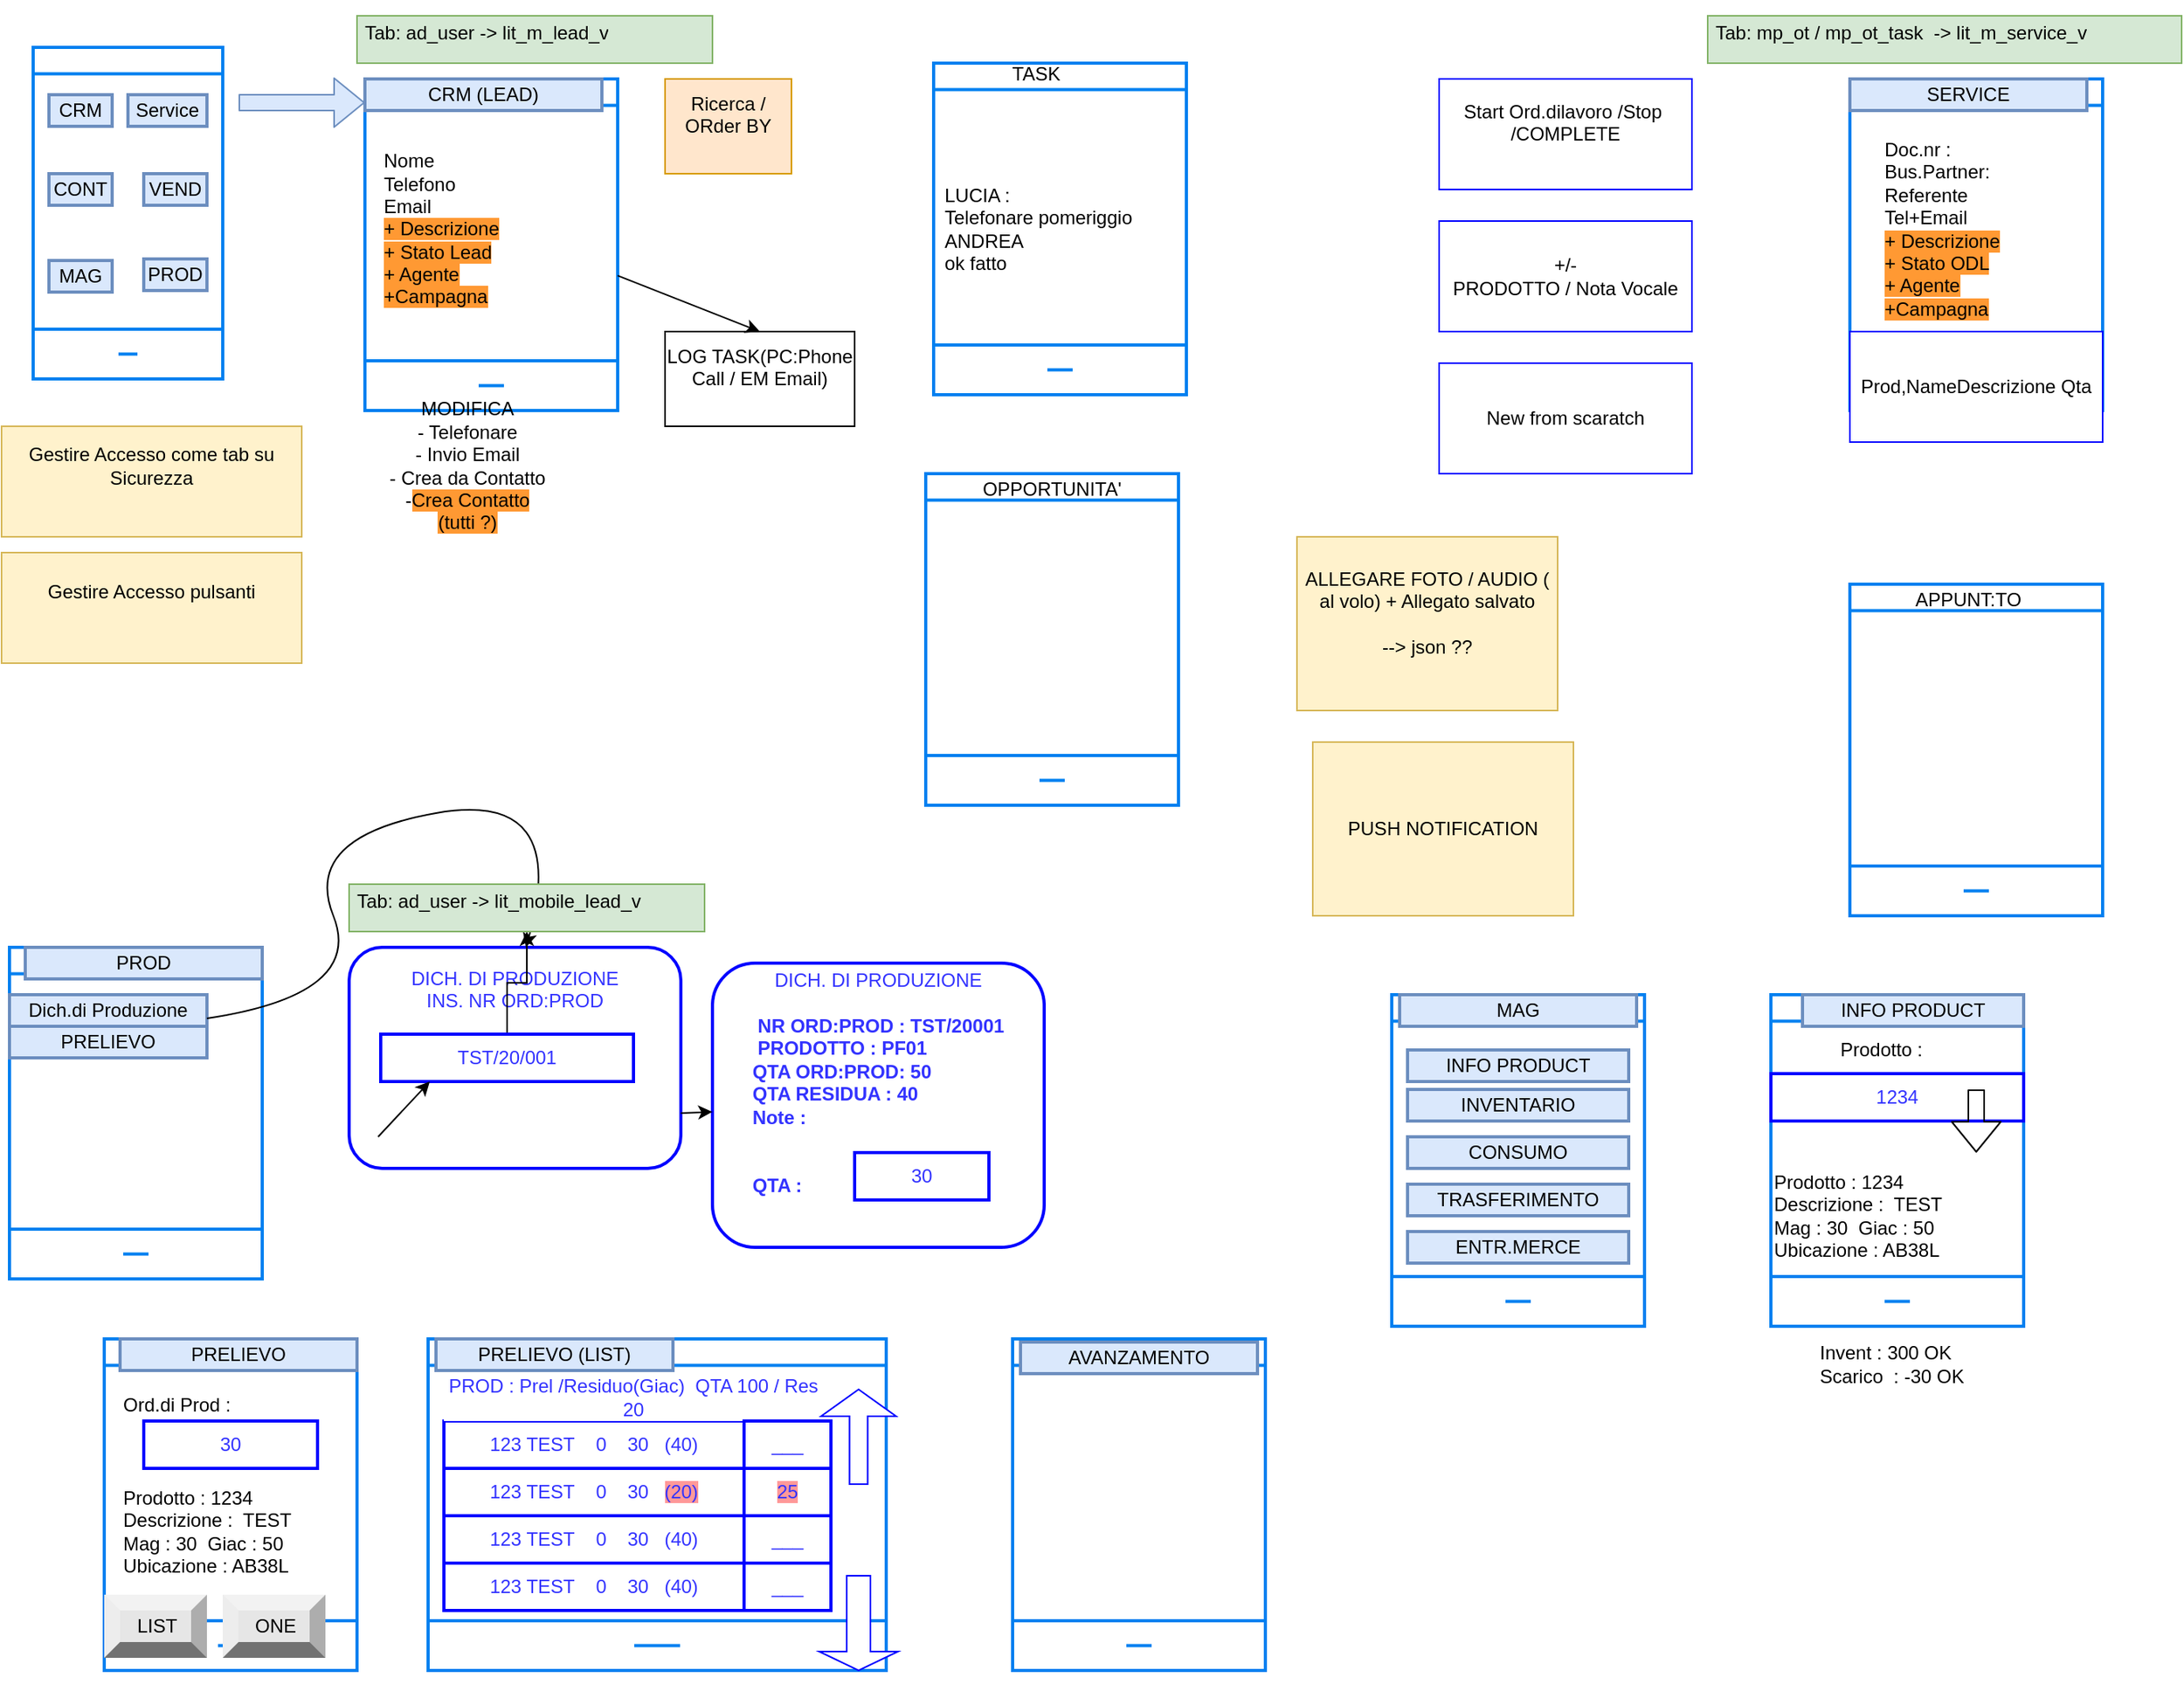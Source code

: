 <mxfile version="13.6.10" type="device"><diagram id="cq7y3EuofqJixIjkRhYi" name="Page-1"><mxGraphModel dx="1422" dy="699" grid="1" gridSize="10" guides="1" tooltips="1" connect="1" arrows="1" fold="1" page="1" pageScale="1" pageWidth="1169" pageHeight="827" math="0" shadow="0"><root><mxCell id="0"/><mxCell id="1" parent="0"/><mxCell id="pjccOeDGA3i2fVgBKtkH-1" value="" style="html=1;verticalLabelPosition=bottom;align=center;labelBackgroundColor=#ffffff;verticalAlign=top;strokeWidth=2;strokeColor=#0080F0;shadow=0;dashed=0;shape=mxgraph.ios7.icons.smartphone;" parent="1" vertex="1"><mxGeometry x="40" y="30" width="120" height="210" as="geometry"/></mxCell><mxCell id="pjccOeDGA3i2fVgBKtkH-2" value="CRM" style="text;html=1;strokeColor=#6c8ebf;fillColor=#dae8fc;align=center;verticalAlign=middle;whiteSpace=wrap;rounded=0;strokeWidth=2;" parent="1" vertex="1"><mxGeometry x="50" y="60" width="40" height="20" as="geometry"/></mxCell><mxCell id="pjccOeDGA3i2fVgBKtkH-3" value="" style="html=1;verticalLabelPosition=bottom;align=center;labelBackgroundColor=#ffffff;verticalAlign=top;strokeWidth=2;strokeColor=#0080F0;shadow=0;dashed=0;shape=mxgraph.ios7.icons.smartphone;" parent="1" vertex="1"><mxGeometry x="250" y="50" width="160" height="210" as="geometry"/></mxCell><mxCell id="pjccOeDGA3i2fVgBKtkH-4" value="CRM (LEAD)" style="text;html=1;strokeColor=#6c8ebf;fillColor=#dae8fc;align=center;verticalAlign=middle;whiteSpace=wrap;rounded=0;strokeWidth=2;" parent="1" vertex="1"><mxGeometry x="250" y="50" width="150" height="20" as="geometry"/></mxCell><mxCell id="pjccOeDGA3i2fVgBKtkH-5" value="&lt;div align=&quot;left&quot;&gt;Nome&lt;/div&gt;&lt;div align=&quot;left&quot;&gt;Telefono&lt;/div&gt;&lt;div align=&quot;left&quot;&gt;Email&lt;/div&gt;&lt;div align=&quot;left&quot;&gt;&lt;span style=&quot;background-color: rgb(255 , 153 , 51)&quot;&gt;+ Descrizione&lt;/span&gt;&lt;/div&gt;&lt;div align=&quot;left&quot;&gt;&lt;span style=&quot;background-color: rgb(255 , 153 , 51)&quot;&gt;+ Stato Lead&lt;/span&gt;&lt;/div&gt;&lt;div align=&quot;left&quot;&gt;&lt;span style=&quot;background-color: rgb(255 , 153 , 51)&quot;&gt;+ Agente&lt;/span&gt;&lt;/div&gt;&lt;div align=&quot;left&quot;&gt;&lt;span style=&quot;background-color: rgb(255 , 153 , 51)&quot;&gt;+Campagna&lt;/span&gt;&lt;br&gt;&lt;/div&gt;" style="text;html=1;align=left;verticalAlign=middle;whiteSpace=wrap;rounded=0;strokeWidth=2;" parent="1" vertex="1"><mxGeometry x="260" y="80" width="150" height="130" as="geometry"/></mxCell><mxCell id="pjccOeDGA3i2fVgBKtkH-8" value="&lt;div&gt;MODIFICA&lt;br&gt;&lt;/div&gt;&lt;div&gt;- Telefonare&lt;/div&gt;&lt;div&gt;- Invio Email&lt;/div&gt;&lt;div&gt;- Crea da Contatto&lt;/div&gt;&lt;div&gt;-&lt;span style=&quot;background-color: rgb(255 , 153 , 51)&quot;&gt;Crea Contatto&lt;br&gt;(tutti ?)&lt;/span&gt;&lt;br&gt;&lt;/div&gt;" style="text;html=1;align=center;verticalAlign=middle;whiteSpace=wrap;rounded=0;" parent="1" vertex="1"><mxGeometry x="250" y="260" width="130" height="70" as="geometry"/></mxCell><mxCell id="pjccOeDGA3i2fVgBKtkH-9" value="" style="html=1;verticalLabelPosition=bottom;align=center;labelBackgroundColor=#ffffff;verticalAlign=top;strokeWidth=2;strokeColor=#0080F0;shadow=0;dashed=0;shape=mxgraph.ios7.icons.smartphone;" parent="1" vertex="1"><mxGeometry x="25" y="600" width="160" height="210" as="geometry"/></mxCell><mxCell id="pjccOeDGA3i2fVgBKtkH-10" value="PROD" style="text;html=1;strokeColor=#6c8ebf;fillColor=#dae8fc;align=center;verticalAlign=middle;whiteSpace=wrap;rounded=0;strokeWidth=2;" parent="1" vertex="1"><mxGeometry x="35" y="600" width="150" height="20" as="geometry"/></mxCell><mxCell id="pjccOeDGA3i2fVgBKtkH-11" value="&lt;div&gt;&lt;br&gt;&lt;/div&gt;&lt;div&gt;Tab: ad_user -&amp;gt; lit_m_lead_v&lt;br&gt;&lt;/div&gt;" style="text;html=1;strokeColor=#82b366;fillColor=#d5e8d4;spacing=5;spacingTop=-20;whiteSpace=wrap;overflow=hidden;rounded=0;" parent="1" vertex="1"><mxGeometry x="245" y="10" width="225" height="30" as="geometry"/></mxCell><mxCell id="pjccOeDGA3i2fVgBKtkH-12" value="Gestire Accesso come tab su Sicurezza" style="text;html=1;strokeColor=#d6b656;fillColor=#fff2cc;spacing=5;spacingTop=-20;whiteSpace=wrap;overflow=hidden;rounded=0;align=center;verticalAlign=middle;" parent="1" vertex="1"><mxGeometry x="20" y="270" width="190" height="70" as="geometry"/></mxCell><mxCell id="pjccOeDGA3i2fVgBKtkH-13" value="Gestire Accesso pulsanti" style="text;html=1;strokeColor=#d6b656;fillColor=#fff2cc;spacing=5;spacingTop=-20;whiteSpace=wrap;overflow=hidden;rounded=0;align=center;verticalAlign=middle;" parent="1" vertex="1"><mxGeometry x="20" y="350" width="190" height="70" as="geometry"/></mxCell><mxCell id="pjccOeDGA3i2fVgBKtkH-14" value="Service" style="text;html=1;strokeColor=#6c8ebf;fillColor=#dae8fc;align=center;verticalAlign=middle;whiteSpace=wrap;rounded=0;strokeWidth=2;" parent="1" vertex="1"><mxGeometry x="100" y="60" width="50" height="20" as="geometry"/></mxCell><mxCell id="pjccOeDGA3i2fVgBKtkH-15" value="MAG" style="text;html=1;strokeColor=#6c8ebf;fillColor=#dae8fc;align=center;verticalAlign=middle;whiteSpace=wrap;rounded=0;strokeWidth=2;" parent="1" vertex="1"><mxGeometry x="50" y="165" width="40" height="20" as="geometry"/></mxCell><mxCell id="pjccOeDGA3i2fVgBKtkH-16" value="PROD" style="text;html=1;strokeColor=#6c8ebf;fillColor=#dae8fc;align=center;verticalAlign=middle;whiteSpace=wrap;rounded=0;strokeWidth=2;" parent="1" vertex="1"><mxGeometry x="110" y="164" width="40" height="20" as="geometry"/></mxCell><mxCell id="pjccOeDGA3i2fVgBKtkH-18" value="CONT" style="text;html=1;strokeColor=#6c8ebf;fillColor=#dae8fc;align=center;verticalAlign=middle;whiteSpace=wrap;rounded=0;strokeWidth=2;" parent="1" vertex="1"><mxGeometry x="50" y="110" width="40" height="20" as="geometry"/></mxCell><mxCell id="pjccOeDGA3i2fVgBKtkH-20" value="&lt;div&gt;DICH. DI PRODUZIONE&lt;/div&gt;&lt;div&gt;INS. NR ORD:PROD&lt;br&gt;&lt;/div&gt;&lt;div&gt;&lt;br&gt;&lt;/div&gt;&lt;div&gt;&lt;br&gt;&lt;/div&gt;&lt;div&gt;&lt;br&gt;&lt;/div&gt;&lt;div&gt;&lt;br&gt;&lt;/div&gt;&lt;div&gt;&lt;br&gt;&lt;/div&gt;&lt;div&gt;&lt;br&gt;&lt;/div&gt;" style="rounded=1;whiteSpace=wrap;html=1;strokeWidth=2;fillColor=#ffffff;align=center;fontColor=#3333FF;labelBackgroundColor=#FFFFFF;strokeColor=#0000FF;" parent="1" vertex="1"><mxGeometry x="240" y="600" width="210" height="140" as="geometry"/></mxCell><mxCell id="j3y_riN8VwKP7Bk58D5L-45" value="" style="edgeStyle=orthogonalEdgeStyle;rounded=0;orthogonalLoop=1;jettySize=auto;html=1;" parent="1" source="pjccOeDGA3i2fVgBKtkH-21" target="pjccOeDGA3i2fVgBKtkH-32" edge="1"><mxGeometry relative="1" as="geometry"/></mxCell><mxCell id="pjccOeDGA3i2fVgBKtkH-21" value="TST/20/001" style="rounded=0;whiteSpace=wrap;html=1;labelBackgroundColor=#FFFFFF;strokeColor=#0000FF;strokeWidth=2;fillColor=#ffffff;fontColor=#3333FF;align=center;" parent="1" vertex="1"><mxGeometry x="260" y="655" width="160" height="30" as="geometry"/></mxCell><mxCell id="pjccOeDGA3i2fVgBKtkH-22" value="Dich.di Produzione" style="text;html=1;strokeColor=#6c8ebf;fillColor=#dae8fc;align=center;verticalAlign=middle;whiteSpace=wrap;rounded=0;strokeWidth=2;" parent="1" vertex="1"><mxGeometry x="25" y="630" width="125" height="20" as="geometry"/></mxCell><mxCell id="pjccOeDGA3i2fVgBKtkH-23" value="" style="curved=1;endArrow=classic;html=1;fontColor=#3333FF;exitX=1;exitY=0.75;exitDx=0;exitDy=0;entryX=0.533;entryY=0;entryDx=0;entryDy=0;entryPerimeter=0;" parent="1" source="pjccOeDGA3i2fVgBKtkH-22" target="pjccOeDGA3i2fVgBKtkH-20" edge="1"><mxGeometry width="50" height="50" relative="1" as="geometry"><mxPoint x="450" y="520" as="sourcePoint"/><mxPoint x="500" y="470" as="targetPoint"/><Array as="points"><mxPoint x="250" y="630"/><mxPoint x="210" y="530"/><mxPoint x="380" y="500"/></Array></mxGeometry></mxCell><mxCell id="pjccOeDGA3i2fVgBKtkH-24" value="" style="shape=image;html=1;verticalAlign=top;verticalLabelPosition=bottom;labelBackgroundColor=#ffffff;imageAspect=0;aspect=fixed;image=https://cdn2.iconfinder.com/data/icons/font-awesome/1792/barcode-128.png;strokeColor=#0000FF;strokeWidth=2;fillColor=#ffffff;fontColor=#3333FF;align=center;" parent="1" vertex="1"><mxGeometry x="210" y="720" width="50" height="50" as="geometry"/></mxCell><mxCell id="pjccOeDGA3i2fVgBKtkH-25" value="" style="shape=image;html=1;verticalAlign=top;verticalLabelPosition=bottom;labelBackgroundColor=#ffffff;imageAspect=0;aspect=fixed;image=https://cdn0.iconfinder.com/data/icons/view-1/20/qrcode-128.png;strokeColor=#0000FF;strokeWidth=2;fillColor=#ffffff;fontColor=#3333FF;align=center;" parent="1" vertex="1"><mxGeometry x="291" y="712" width="58" height="58" as="geometry"/></mxCell><mxCell id="pjccOeDGA3i2fVgBKtkH-26" value="" style="endArrow=classic;html=1;fontColor=#3333FF;entryX=0.194;entryY=1;entryDx=0;entryDy=0;entryPerimeter=0;" parent="1" source="pjccOeDGA3i2fVgBKtkH-24" target="pjccOeDGA3i2fVgBKtkH-21" edge="1"><mxGeometry width="50" height="50" relative="1" as="geometry"><mxPoint x="450" y="880" as="sourcePoint"/><mxPoint x="500" y="830" as="targetPoint"/></mxGeometry></mxCell><mxCell id="pjccOeDGA3i2fVgBKtkH-27" value="&lt;div&gt;DICH. DI PRODUZIONE&lt;/div&gt;&lt;div&gt;&lt;br&gt;&lt;/div&gt;&lt;div align=&quot;left&quot;&gt;&lt;b&gt;&amp;nbsp;NR ORD:PROD : TST/20001&lt;br&gt;&amp;nbsp;PRODOTTO : PF01&lt;br&gt;QTA ORD:PROD: 50&lt;/b&gt;&lt;/div&gt;&lt;div align=&quot;left&quot;&gt;&lt;b&gt;QTA RESIDUA : 40&lt;br&gt;Note :&amp;nbsp;&lt;/b&gt;&lt;/div&gt;&lt;div align=&quot;left&quot;&gt;&lt;b&gt;&lt;br&gt;&lt;/b&gt;&lt;/div&gt;&lt;div align=&quot;left&quot;&gt;&lt;b&gt;&lt;br&gt;&lt;/b&gt;&lt;/div&gt;&lt;div align=&quot;left&quot;&gt;&lt;b&gt;QTA :&lt;/b&gt;&lt;br&gt;&lt;/div&gt;&lt;div&gt;&lt;br&gt;&lt;/div&gt;&lt;div&gt;&lt;br&gt;&lt;/div&gt;" style="rounded=1;whiteSpace=wrap;html=1;strokeWidth=2;fillColor=#ffffff;align=center;fontColor=#3333FF;labelBackgroundColor=#FFFFFF;strokeColor=#0000FF;" parent="1" vertex="1"><mxGeometry x="470" y="610" width="210" height="180" as="geometry"/></mxCell><mxCell id="pjccOeDGA3i2fVgBKtkH-28" value="30" style="rounded=0;whiteSpace=wrap;html=1;labelBackgroundColor=#FFFFFF;strokeColor=#0000FF;strokeWidth=2;fillColor=#ffffff;fontColor=#3333FF;align=center;" parent="1" vertex="1"><mxGeometry x="560" y="730" width="85" height="30" as="geometry"/></mxCell><mxCell id="pjccOeDGA3i2fVgBKtkH-30" value="" style="endArrow=classic;html=1;fontColor=#3333FF;exitX=1;exitY=0.75;exitDx=0;exitDy=0;" parent="1" source="pjccOeDGA3i2fVgBKtkH-20" target="pjccOeDGA3i2fVgBKtkH-27" edge="1"><mxGeometry width="50" height="50" relative="1" as="geometry"><mxPoint x="450" y="880" as="sourcePoint"/><mxPoint x="500" y="830" as="targetPoint"/></mxGeometry></mxCell><mxCell id="pjccOeDGA3i2fVgBKtkH-32" value="&lt;div&gt;&lt;br&gt;&lt;/div&gt;&lt;div&gt;Tab: ad_user -&amp;gt; lit_mobile_lead_v&lt;br&gt;&lt;/div&gt;" style="text;html=1;strokeColor=#82b366;fillColor=#d5e8d4;spacing=5;spacingTop=-20;whiteSpace=wrap;overflow=hidden;rounded=0;" parent="1" vertex="1"><mxGeometry x="240" y="560" width="225" height="30" as="geometry"/></mxCell><mxCell id="j3y_riN8VwKP7Bk58D5L-4" value="&lt;div&gt;Ricerca / ORder BY&lt;/div&gt;&lt;div&gt;&lt;br&gt;&lt;/div&gt;" style="text;html=1;strokeColor=#d79b00;fillColor=#ffe6cc;align=center;verticalAlign=middle;whiteSpace=wrap;rounded=0;" parent="1" vertex="1"><mxGeometry x="440" y="50" width="80" height="60" as="geometry"/></mxCell><mxCell id="j3y_riN8VwKP7Bk58D5L-5" value="&lt;div&gt;LOG TASK(PC:Phone Call / EM Email)&lt;/div&gt;&lt;div&gt;&lt;br&gt;&lt;/div&gt;" style="rounded=0;whiteSpace=wrap;html=1;" parent="1" vertex="1"><mxGeometry x="440" y="210" width="120" height="60" as="geometry"/></mxCell><mxCell id="j3y_riN8VwKP7Bk58D5L-6" value="" style="endArrow=classic;html=1;entryX=0.5;entryY=0;entryDx=0;entryDy=0;" parent="1" source="pjccOeDGA3i2fVgBKtkH-5" target="j3y_riN8VwKP7Bk58D5L-5" edge="1"><mxGeometry width="50" height="50" relative="1" as="geometry"><mxPoint x="680" y="400" as="sourcePoint"/><mxPoint x="730" y="350" as="targetPoint"/></mxGeometry></mxCell><mxCell id="j3y_riN8VwKP7Bk58D5L-7" value="" style="html=1;verticalLabelPosition=bottom;align=center;labelBackgroundColor=#ffffff;verticalAlign=top;strokeWidth=2;strokeColor=#0080F0;shadow=0;dashed=0;shape=mxgraph.ios7.icons.smartphone;" parent="1" vertex="1"><mxGeometry x="1190" y="50" width="160" height="210" as="geometry"/></mxCell><mxCell id="j3y_riN8VwKP7Bk58D5L-8" value="SERVICE" style="text;html=1;strokeColor=#6c8ebf;fillColor=#dae8fc;align=center;verticalAlign=middle;whiteSpace=wrap;rounded=0;strokeWidth=2;" parent="1" vertex="1"><mxGeometry x="1190" y="50" width="150" height="20" as="geometry"/></mxCell><mxCell id="j3y_riN8VwKP7Bk58D5L-9" value="&lt;div&gt;&lt;br&gt;&lt;/div&gt;&lt;div&gt;Tab: mp_ot / mp_ot_task&amp;nbsp; -&amp;gt; lit_m_service_v&lt;br&gt;&lt;/div&gt;" style="text;html=1;strokeColor=#82b366;fillColor=#d5e8d4;spacing=5;spacingTop=-20;whiteSpace=wrap;overflow=hidden;rounded=0;" parent="1" vertex="1"><mxGeometry x="1100" y="10" width="300" height="30" as="geometry"/></mxCell><mxCell id="j3y_riN8VwKP7Bk58D5L-11" value="Doc.nr : &lt;br&gt;&lt;div align=&quot;left&quot;&gt;Bus.Partner:&lt;/div&gt;&lt;div align=&quot;left&quot;&gt;Referente &lt;br&gt;&lt;/div&gt;&lt;div align=&quot;left&quot;&gt;Tel+Email&lt;/div&gt;&lt;div align=&quot;left&quot;&gt;&lt;span style=&quot;background-color: rgb(255 , 153 , 51)&quot;&gt;+ Descrizione&lt;/span&gt;&lt;/div&gt;&lt;div align=&quot;left&quot;&gt;&lt;span style=&quot;background-color: rgb(255 , 153 , 51)&quot;&gt;+ Stato ODL&lt;br&gt;&lt;/span&gt;&lt;/div&gt;&lt;div align=&quot;left&quot;&gt;&lt;span style=&quot;background-color: rgb(255 , 153 , 51)&quot;&gt;+ Agente&lt;/span&gt;&lt;/div&gt;&lt;div align=&quot;left&quot;&gt;&lt;span style=&quot;background-color: rgb(255 , 153 , 51)&quot;&gt;+Campagna&lt;/span&gt;&lt;br&gt;&lt;/div&gt;" style="text;html=1;strokeColor=none;fillColor=none;align=left;verticalAlign=middle;whiteSpace=wrap;rounded=0;strokeWidth=2;" parent="1" vertex="1"><mxGeometry x="1210" y="80" width="150" height="130" as="geometry"/></mxCell><mxCell id="j3y_riN8VwKP7Bk58D5L-12" value="Prod,NameDescrizione Qta " style="rounded=0;whiteSpace=wrap;html=1;strokeColor=#0000FF;" parent="1" vertex="1"><mxGeometry x="1190" y="210" width="160" height="70" as="geometry"/></mxCell><mxCell id="j3y_riN8VwKP7Bk58D5L-13" value="&lt;div&gt;Start Ord.dilavoro /Stop&amp;nbsp; /COMPLETE&lt;br&gt;&lt;/div&gt;&lt;div&gt;&lt;br&gt;&lt;/div&gt;" style="rounded=0;whiteSpace=wrap;html=1;strokeColor=#0000FF;" parent="1" vertex="1"><mxGeometry x="930" y="50" width="160" height="70" as="geometry"/></mxCell><mxCell id="j3y_riN8VwKP7Bk58D5L-14" value="&lt;div&gt;+/- &lt;br&gt;&lt;/div&gt;&lt;div&gt;PRODOTTO / Nota Vocale&lt;br&gt;&lt;/div&gt;" style="rounded=0;whiteSpace=wrap;html=1;strokeColor=#0000FF;" parent="1" vertex="1"><mxGeometry x="930" y="140" width="160" height="70" as="geometry"/></mxCell><mxCell id="j3y_riN8VwKP7Bk58D5L-16" value="New from scaratch" style="rounded=0;whiteSpace=wrap;html=1;strokeColor=#0000FF;" parent="1" vertex="1"><mxGeometry x="930" y="230" width="160" height="70" as="geometry"/></mxCell><mxCell id="j3y_riN8VwKP7Bk58D5L-17" value="" style="html=1;verticalLabelPosition=bottom;align=center;labelBackgroundColor=#ffffff;verticalAlign=top;strokeWidth=2;strokeColor=#0080F0;shadow=0;dashed=0;shape=mxgraph.ios7.icons.smartphone;" parent="1" vertex="1"><mxGeometry x="610" y="40" width="160" height="210" as="geometry"/></mxCell><mxCell id="j3y_riN8VwKP7Bk58D5L-18" value="TASK" style="text;html=1;strokeColor=none;fillColor=none;align=center;verticalAlign=middle;whiteSpace=wrap;rounded=0;strokeWidth=2;" parent="1" vertex="1"><mxGeometry x="600" y="37" width="150" height="20" as="geometry"/></mxCell><mxCell id="j3y_riN8VwKP7Bk58D5L-19" value="&lt;div&gt;LUCIA :&lt;/div&gt;&lt;div&gt;Telefonare pomeriggio&lt;/div&gt;&lt;div&gt;ANDREA&lt;/div&gt;&lt;div&gt;ok fatto&lt;br&gt;&lt;/div&gt;" style="text;html=1;strokeColor=none;fillColor=none;align=left;verticalAlign=middle;whiteSpace=wrap;rounded=0;strokeWidth=2;" parent="1" vertex="1"><mxGeometry x="615" y="80" width="150" height="130" as="geometry"/></mxCell><mxCell id="j3y_riN8VwKP7Bk58D5L-20" value="" style="html=1;verticalLabelPosition=bottom;align=center;labelBackgroundColor=#ffffff;verticalAlign=top;strokeWidth=2;strokeColor=#0080F0;shadow=0;dashed=0;shape=mxgraph.ios7.icons.smartphone;" parent="1" vertex="1"><mxGeometry x="605" y="300" width="160" height="210" as="geometry"/></mxCell><mxCell id="j3y_riN8VwKP7Bk58D5L-21" value="&lt;div&gt;OPPORTUNITA'&lt;/div&gt;" style="text;html=1;strokeColor=none;fillColor=none;align=center;verticalAlign=middle;whiteSpace=wrap;rounded=0;strokeWidth=2;" parent="1" vertex="1"><mxGeometry x="610" y="300" width="150" height="20" as="geometry"/></mxCell><mxCell id="j3y_riN8VwKP7Bk58D5L-22" value="" style="html=1;verticalLabelPosition=bottom;align=center;labelBackgroundColor=#ffffff;verticalAlign=top;strokeWidth=2;strokeColor=#0080F0;shadow=0;dashed=0;shape=mxgraph.ios7.icons.smartphone;" parent="1" vertex="1"><mxGeometry x="1190" y="370" width="160" height="210" as="geometry"/></mxCell><mxCell id="j3y_riN8VwKP7Bk58D5L-23" value="&lt;div&gt;APPUNT:TO&lt;/div&gt;" style="text;html=1;strokeColor=none;fillColor=none;align=center;verticalAlign=middle;whiteSpace=wrap;rounded=0;strokeWidth=2;" parent="1" vertex="1"><mxGeometry x="1190" y="370" width="150" height="20" as="geometry"/></mxCell><mxCell id="j3y_riN8VwKP7Bk58D5L-24" value="VEND" style="text;html=1;strokeColor=#6c8ebf;fillColor=#dae8fc;align=center;verticalAlign=middle;whiteSpace=wrap;rounded=0;strokeWidth=2;" parent="1" vertex="1"><mxGeometry x="110" y="110" width="40" height="20" as="geometry"/></mxCell><mxCell id="j3y_riN8VwKP7Bk58D5L-25" value="" style="html=1;verticalLabelPosition=bottom;align=center;labelBackgroundColor=#ffffff;verticalAlign=top;strokeWidth=2;strokeColor=#0080F0;shadow=0;dashed=0;shape=mxgraph.ios7.icons.smartphone;" parent="1" vertex="1"><mxGeometry x="900" y="630" width="160" height="210" as="geometry"/></mxCell><mxCell id="j3y_riN8VwKP7Bk58D5L-26" value="MAG" style="text;html=1;strokeColor=#6c8ebf;fillColor=#dae8fc;align=center;verticalAlign=middle;whiteSpace=wrap;rounded=0;strokeWidth=2;" parent="1" vertex="1"><mxGeometry x="905" y="630" width="150" height="20" as="geometry"/></mxCell><mxCell id="j3y_riN8VwKP7Bk58D5L-27" value="" style="shape=flexArrow;endArrow=classic;html=1;entryX=0;entryY=0.75;entryDx=0;entryDy=0;fillColor=#dae8fc;strokeColor=#6c8ebf;" parent="1" target="pjccOeDGA3i2fVgBKtkH-4" edge="1"><mxGeometry width="50" height="50" relative="1" as="geometry"><mxPoint x="170" y="65" as="sourcePoint"/><mxPoint x="190" y="350" as="targetPoint"/></mxGeometry></mxCell><mxCell id="j3y_riN8VwKP7Bk58D5L-28" value="INFO PRODUCT" style="text;html=1;strokeColor=#6c8ebf;fillColor=#dae8fc;align=center;verticalAlign=middle;whiteSpace=wrap;rounded=0;strokeWidth=2;" parent="1" vertex="1"><mxGeometry x="910" y="665" width="140" height="20" as="geometry"/></mxCell><mxCell id="j3y_riN8VwKP7Bk58D5L-29" value="" style="html=1;verticalLabelPosition=bottom;align=center;labelBackgroundColor=#ffffff;verticalAlign=top;strokeWidth=2;strokeColor=#0080F0;shadow=0;dashed=0;shape=mxgraph.ios7.icons.smartphone;" parent="1" vertex="1"><mxGeometry x="1140" y="630" width="160" height="210" as="geometry"/></mxCell><mxCell id="j3y_riN8VwKP7Bk58D5L-30" value="INFO PRODUCT" style="text;html=1;strokeColor=#6c8ebf;fillColor=#dae8fc;align=center;verticalAlign=middle;whiteSpace=wrap;rounded=0;strokeWidth=2;" parent="1" vertex="1"><mxGeometry x="1160" y="630" width="140" height="20" as="geometry"/></mxCell><mxCell id="j3y_riN8VwKP7Bk58D5L-31" value="1234" style="rounded=0;whiteSpace=wrap;html=1;labelBackgroundColor=#FFFFFF;strokeColor=#0000FF;strokeWidth=2;fillColor=#ffffff;fontColor=#3333FF;align=center;" parent="1" vertex="1"><mxGeometry x="1140" y="680" width="160" height="30" as="geometry"/></mxCell><mxCell id="j3y_riN8VwKP7Bk58D5L-32" value="Prodotto :" style="text;html=1;strokeColor=none;fillColor=none;align=center;verticalAlign=middle;whiteSpace=wrap;rounded=0;" parent="1" vertex="1"><mxGeometry x="1150" y="655" width="120" height="20" as="geometry"/></mxCell><mxCell id="j3y_riN8VwKP7Bk58D5L-33" value="" style="shape=flexArrow;endArrow=classic;html=1;" parent="1" edge="1"><mxGeometry width="50" height="50" relative="1" as="geometry"><mxPoint x="1270" y="690" as="sourcePoint"/><mxPoint x="1270" y="730" as="targetPoint"/></mxGeometry></mxCell><mxCell id="j3y_riN8VwKP7Bk58D5L-34" value="&lt;div align=&quot;left&quot;&gt;Prodotto : 1234&lt;br&gt;Descrizione :&amp;nbsp; TEST&lt;br&gt;Mag : 30&amp;nbsp; Giac : 50&lt;br&gt;&lt;/div&gt;Ubicazione : AB38L" style="text;html=1;strokeColor=none;fillColor=none;align=left;verticalAlign=middle;whiteSpace=wrap;rounded=0;" parent="1" vertex="1"><mxGeometry x="1140" y="730" width="160" height="80" as="geometry"/></mxCell><mxCell id="j3y_riN8VwKP7Bk58D5L-35" value="" style="shape=image;html=1;verticalAlign=top;verticalLabelPosition=bottom;labelBackgroundColor=#ffffff;imageAspect=0;aspect=fixed;image=https://cdn1.iconfinder.com/data/icons/feather-2/24/plus-circle-128.png;strokeColor=#0000FF;" parent="1" vertex="1"><mxGeometry x="1270" y="780" width="30" height="30" as="geometry"/></mxCell><mxCell id="j3y_riN8VwKP7Bk58D5L-36" value="Invent : 300 OK&lt;br&gt;Scarico&amp;nbsp; : -30 OK" style="text;html=1;strokeColor=none;fillColor=none;align=left;verticalAlign=middle;whiteSpace=wrap;rounded=0;" parent="1" vertex="1"><mxGeometry x="1169" y="848" width="160" height="32" as="geometry"/></mxCell><mxCell id="j3y_riN8VwKP7Bk58D5L-37" value="INVENTARIO" style="text;html=1;strokeColor=#6c8ebf;fillColor=#dae8fc;align=center;verticalAlign=middle;whiteSpace=wrap;rounded=0;strokeWidth=2;" parent="1" vertex="1"><mxGeometry x="910" y="690" width="140" height="20" as="geometry"/></mxCell><mxCell id="j3y_riN8VwKP7Bk58D5L-38" value="CONSUMO" style="text;html=1;strokeColor=#6c8ebf;fillColor=#dae8fc;align=center;verticalAlign=middle;whiteSpace=wrap;rounded=0;strokeWidth=2;" parent="1" vertex="1"><mxGeometry x="910" y="720" width="140" height="20" as="geometry"/></mxCell><mxCell id="j3y_riN8VwKP7Bk58D5L-39" value="TRASFERIMENTO" style="text;html=1;strokeColor=#6c8ebf;fillColor=#dae8fc;align=center;verticalAlign=middle;whiteSpace=wrap;rounded=0;strokeWidth=2;" parent="1" vertex="1"><mxGeometry x="910" y="750" width="140" height="20" as="geometry"/></mxCell><mxCell id="j3y_riN8VwKP7Bk58D5L-40" value="ENTR.MERCE" style="text;html=1;strokeColor=#6c8ebf;fillColor=#dae8fc;align=center;verticalAlign=middle;whiteSpace=wrap;rounded=0;strokeWidth=2;" parent="1" vertex="1"><mxGeometry x="910" y="780" width="140" height="20" as="geometry"/></mxCell><mxCell id="j3y_riN8VwKP7Bk58D5L-41" value="&lt;div&gt;ALLEGARE FOTO / AUDIO ( al volo) + Allegato salvato&lt;/div&gt;&lt;div&gt;&lt;br&gt;&lt;/div&gt;&lt;div&gt;--&amp;gt; json ??&lt;/div&gt;&lt;div&gt;&lt;br&gt;&lt;/div&gt;" style="text;html=1;strokeColor=#d6b656;fillColor=#fff2cc;align=center;verticalAlign=middle;whiteSpace=wrap;rounded=0;" parent="1" vertex="1"><mxGeometry x="840" y="340" width="165" height="110" as="geometry"/></mxCell><mxCell id="j3y_riN8VwKP7Bk58D5L-42" value="PRELIEVO" style="text;html=1;strokeColor=#6c8ebf;fillColor=#dae8fc;align=center;verticalAlign=middle;whiteSpace=wrap;rounded=0;strokeWidth=2;" parent="1" vertex="1"><mxGeometry x="25" y="650" width="125" height="20" as="geometry"/></mxCell><mxCell id="j3y_riN8VwKP7Bk58D5L-43" value="" style="html=1;verticalLabelPosition=bottom;align=center;labelBackgroundColor=#ffffff;verticalAlign=top;strokeWidth=2;strokeColor=#0080F0;shadow=0;dashed=0;shape=mxgraph.ios7.icons.smartphone;" parent="1" vertex="1"><mxGeometry x="85" y="848" width="160" height="210" as="geometry"/></mxCell><mxCell id="j3y_riN8VwKP7Bk58D5L-44" value="PRELIEVO" style="text;html=1;strokeColor=#6c8ebf;fillColor=#dae8fc;align=center;verticalAlign=middle;whiteSpace=wrap;rounded=0;strokeWidth=2;" parent="1" vertex="1"><mxGeometry x="95" y="848" width="150" height="20" as="geometry"/></mxCell><mxCell id="j3y_riN8VwKP7Bk58D5L-46" value="&lt;div&gt;Ord.di Prod : &lt;br&gt;&lt;/div&gt;" style="text;html=1;strokeColor=none;fillColor=none;align=left;verticalAlign=middle;whiteSpace=wrap;rounded=0;" parent="1" vertex="1"><mxGeometry x="95" y="880" width="120" height="20" as="geometry"/></mxCell><mxCell id="j3y_riN8VwKP7Bk58D5L-47" value="30" style="rounded=0;whiteSpace=wrap;html=1;labelBackgroundColor=#FFFFFF;strokeColor=#0000FF;strokeWidth=2;fillColor=#ffffff;fontColor=#3333FF;align=center;" parent="1" vertex="1"><mxGeometry x="110" y="900" width="110" height="30" as="geometry"/></mxCell><mxCell id="j3y_riN8VwKP7Bk58D5L-48" value="&lt;div align=&quot;left&quot;&gt;Prodotto : 1234&lt;br&gt;Descrizione :&amp;nbsp; TEST&lt;br&gt;Mag : 30&amp;nbsp; Giac : 50&lt;br&gt;&lt;/div&gt;Ubicazione : AB38L" style="text;html=1;strokeColor=none;fillColor=none;align=left;verticalAlign=middle;whiteSpace=wrap;rounded=0;" parent="1" vertex="1"><mxGeometry x="95" y="930" width="160" height="80" as="geometry"/></mxCell><mxCell id="j3y_riN8VwKP7Bk58D5L-52" value="LIST" style="labelPosition=center;verticalLabelPosition=middle;align=center;html=1;shape=mxgraph.basic.shaded_button;dx=10;fillColor=#E6E6E6;strokeColor=none;" parent="1" vertex="1"><mxGeometry x="85" y="1010" width="65" height="40" as="geometry"/></mxCell><mxCell id="j3y_riN8VwKP7Bk58D5L-53" value="ONE" style="labelPosition=center;verticalLabelPosition=middle;align=center;html=1;shape=mxgraph.basic.shaded_button;dx=10;fillColor=#E6E6E6;strokeColor=none;" parent="1" vertex="1"><mxGeometry x="160" y="1010" width="65" height="40" as="geometry"/></mxCell><mxCell id="j3y_riN8VwKP7Bk58D5L-54" value="" style="html=1;verticalLabelPosition=bottom;align=center;labelBackgroundColor=#ffffff;verticalAlign=top;strokeWidth=2;strokeColor=#0080F0;shadow=0;dashed=0;shape=mxgraph.ios7.icons.smartphone;" parent="1" vertex="1"><mxGeometry x="290" y="848" width="290" height="210" as="geometry"/></mxCell><mxCell id="j3y_riN8VwKP7Bk58D5L-55" value="PRELIEVO (LIST)" style="text;html=1;strokeColor=#6c8ebf;fillColor=#dae8fc;align=center;verticalAlign=middle;whiteSpace=wrap;rounded=0;strokeWidth=2;" parent="1" vertex="1"><mxGeometry x="295" y="848" width="150" height="20" as="geometry"/></mxCell><mxCell id="j3y_riN8VwKP7Bk58D5L-56" value="&lt;div align=&quot;left&quot;&gt;123 TEST&amp;nbsp;&amp;nbsp;&amp;nbsp; 0&amp;nbsp;&amp;nbsp;&amp;nbsp; 30&amp;nbsp;&amp;nbsp; (40)&lt;br&gt;&lt;/div&gt;" style="rounded=0;whiteSpace=wrap;html=1;labelBackgroundColor=#FFFFFF;strokeColor=#0000FF;strokeWidth=2;fillColor=#ffffff;fontColor=#3333FF;align=center;" parent="1" vertex="1"><mxGeometry x="300" y="900" width="190" height="30" as="geometry"/></mxCell><mxCell id="j3y_riN8VwKP7Bk58D5L-57" value="PROD : Prel /Residuo(Giac)&amp;nbsp; QTA 100 / Res 20" style="rounded=0;whiteSpace=wrap;html=1;labelBackgroundColor=#FFFFFF;strokeWidth=2;fillColor=#ffffff;fontColor=#3333FF;align=center;strokeColor=none;" parent="1" vertex="1"><mxGeometry x="300" y="870" width="240" height="30" as="geometry"/></mxCell><mxCell id="j3y_riN8VwKP7Bk58D5L-58" value="___" style="rounded=0;whiteSpace=wrap;html=1;labelBackgroundColor=#FFFFFF;strokeColor=#0000FF;strokeWidth=2;fillColor=#ffffff;fontColor=#3333FF;align=center;" parent="1" vertex="1"><mxGeometry x="490" y="900" width="55" height="30" as="geometry"/></mxCell><mxCell id="j3y_riN8VwKP7Bk58D5L-59" value="&lt;div align=&quot;left&quot;&gt;123 TEST&amp;nbsp;&amp;nbsp;&amp;nbsp; 0&amp;nbsp;&amp;nbsp;&amp;nbsp; 30&amp;nbsp;&amp;nbsp; &lt;span style=&quot;background-color: rgb(255 , 153 , 153)&quot;&gt;(20)&lt;/span&gt;&lt;br&gt;&lt;/div&gt;" style="rounded=0;whiteSpace=wrap;html=1;labelBackgroundColor=#FFFFFF;strokeColor=#0000FF;strokeWidth=2;fillColor=#ffffff;fontColor=#3333FF;align=center;" parent="1" vertex="1"><mxGeometry x="300" y="930" width="190" height="30" as="geometry"/></mxCell><mxCell id="j3y_riN8VwKP7Bk58D5L-60" value="&lt;div align=&quot;left&quot;&gt;123 TEST&amp;nbsp;&amp;nbsp;&amp;nbsp; 0&amp;nbsp;&amp;nbsp;&amp;nbsp; 30&amp;nbsp;&amp;nbsp; (40)&lt;br&gt;&lt;/div&gt;" style="rounded=0;whiteSpace=wrap;html=1;labelBackgroundColor=#FFFFFF;strokeColor=#0000FF;strokeWidth=2;fillColor=#ffffff;fontColor=#3333FF;align=center;" parent="1" vertex="1"><mxGeometry x="300" y="960" width="190" height="30" as="geometry"/></mxCell><mxCell id="j3y_riN8VwKP7Bk58D5L-61" value="&lt;div align=&quot;left&quot;&gt;123 TEST&amp;nbsp;&amp;nbsp;&amp;nbsp; 0&amp;nbsp;&amp;nbsp;&amp;nbsp; 30&amp;nbsp;&amp;nbsp; (40)&lt;br&gt;&lt;/div&gt;" style="rounded=0;whiteSpace=wrap;html=1;labelBackgroundColor=#FFFFFF;strokeColor=#0000FF;strokeWidth=2;fillColor=#ffffff;fontColor=#3333FF;align=center;" parent="1" vertex="1"><mxGeometry x="300" y="990" width="190" height="30" as="geometry"/></mxCell><mxCell id="j3y_riN8VwKP7Bk58D5L-62" value="&lt;span style=&quot;background-color: rgb(255 , 153 , 153)&quot;&gt;25&lt;/span&gt;" style="rounded=0;whiteSpace=wrap;html=1;labelBackgroundColor=#FFFFFF;strokeColor=#0000FF;strokeWidth=2;fillColor=#ffffff;fontColor=#3333FF;align=center;" parent="1" vertex="1"><mxGeometry x="490" y="930" width="55" height="30" as="geometry"/></mxCell><mxCell id="j3y_riN8VwKP7Bk58D5L-63" value="___" style="rounded=0;whiteSpace=wrap;html=1;labelBackgroundColor=#FFFFFF;strokeColor=#0000FF;strokeWidth=2;fillColor=#ffffff;fontColor=#3333FF;align=center;" parent="1" vertex="1"><mxGeometry x="490" y="960" width="55" height="30" as="geometry"/></mxCell><mxCell id="j3y_riN8VwKP7Bk58D5L-64" value="___" style="rounded=0;whiteSpace=wrap;html=1;labelBackgroundColor=#FFFFFF;strokeColor=#0000FF;strokeWidth=2;fillColor=#ffffff;fontColor=#3333FF;align=center;" parent="1" vertex="1"><mxGeometry x="490" y="990" width="55" height="30" as="geometry"/></mxCell><mxCell id="j3y_riN8VwKP7Bk58D5L-65" value="" style="shape=image;html=1;verticalAlign=top;verticalLabelPosition=bottom;labelBackgroundColor=#ffffff;imageAspect=0;aspect=fixed;image=https://cdn0.iconfinder.com/data/icons/shift-free/32/Complete_Symbol-128.png;strokeColor=#0000FF;align=left;" parent="1" vertex="1"><mxGeometry x="497.5" y="1030" width="40" height="40" as="geometry"/></mxCell><mxCell id="j3y_riN8VwKP7Bk58D5L-66" value="" style="shape=singleArrow;direction=north;whiteSpace=wrap;html=1;strokeColor=#0000FF;align=left;arrowWidth=0.242;arrowSize=0.283;" parent="1" vertex="1"><mxGeometry x="538.75" y="880" width="47.5" height="60" as="geometry"/></mxCell><mxCell id="j3y_riN8VwKP7Bk58D5L-67" value="" style="shape=singleArrow;direction=south;whiteSpace=wrap;html=1;strokeColor=#0000FF;align=left;" parent="1" vertex="1"><mxGeometry x="537.5" y="998" width="50" height="60" as="geometry"/></mxCell><mxCell id="j3y_riN8VwKP7Bk58D5L-69" value="" style="html=1;verticalLabelPosition=bottom;align=center;labelBackgroundColor=#ffffff;verticalAlign=top;strokeWidth=2;strokeColor=#0080F0;shadow=0;dashed=0;shape=mxgraph.ios7.icons.smartphone;" parent="1" vertex="1"><mxGeometry x="660" y="848" width="160" height="210" as="geometry"/></mxCell><mxCell id="j3y_riN8VwKP7Bk58D5L-70" value="AVANZAMENTO" style="text;html=1;strokeColor=#6c8ebf;fillColor=#dae8fc;align=center;verticalAlign=middle;whiteSpace=wrap;rounded=0;strokeWidth=2;" parent="1" vertex="1"><mxGeometry x="665" y="850" width="150" height="20" as="geometry"/></mxCell><mxCell id="j3y_riN8VwKP7Bk58D5L-71" value="PUSH NOTIFICATION" style="text;html=1;strokeColor=#d6b656;fillColor=#fff2cc;align=center;verticalAlign=middle;whiteSpace=wrap;rounded=0;" parent="1" vertex="1"><mxGeometry x="850" y="470" width="165" height="110" as="geometry"/></mxCell></root></mxGraphModel></diagram></mxfile>